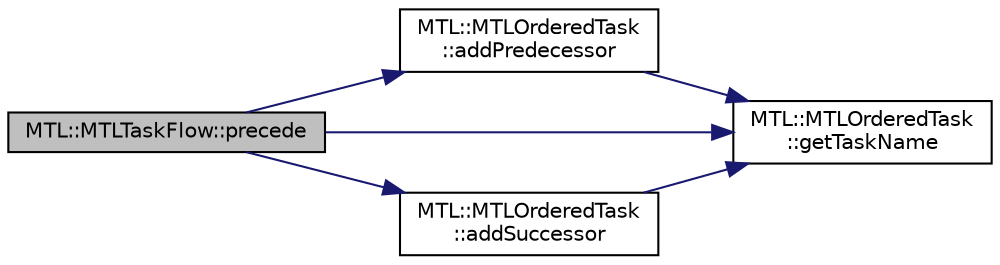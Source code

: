 digraph "MTL::MTLTaskFlow::precede"
{
 // LATEX_PDF_SIZE
  edge [fontname="Helvetica",fontsize="10",labelfontname="Helvetica",labelfontsize="10"];
  node [fontname="Helvetica",fontsize="10",shape=record];
  rankdir="LR";
  Node1 [label="MTL::MTLTaskFlow::precede",height=0.2,width=0.4,color="black", fillcolor="grey75", style="filled", fontcolor="black",tooltip="Declare the taskA as a predecessor of taskB."];
  Node1 -> Node2 [color="midnightblue",fontsize="10",style="solid",fontname="Helvetica"];
  Node2 [label="MTL::MTLOrderedTask\l::addPredecessor",height=0.2,width=0.4,color="black", fillcolor="white", style="filled",URL="$d1/d77/classMTL_1_1MTLOrderedTask.html#a2894341a8bcab900f3588b50397532d4",tooltip="Add a predecessor task."];
  Node2 -> Node3 [color="midnightblue",fontsize="10",style="solid",fontname="Helvetica"];
  Node3 [label="MTL::MTLOrderedTask\l::getTaskName",height=0.2,width=0.4,color="black", fillcolor="white", style="filled",URL="$d1/d77/classMTL_1_1MTLOrderedTask.html#a9ce48fa95355ecf44d30677e0b0a2768",tooltip="Get the Task Name."];
  Node1 -> Node4 [color="midnightblue",fontsize="10",style="solid",fontname="Helvetica"];
  Node4 [label="MTL::MTLOrderedTask\l::addSuccessor",height=0.2,width=0.4,color="black", fillcolor="white", style="filled",URL="$d1/d77/classMTL_1_1MTLOrderedTask.html#aa235ef007910f0e4515ba64ec6681b77",tooltip="Add a successor task."];
  Node4 -> Node3 [color="midnightblue",fontsize="10",style="solid",fontname="Helvetica"];
  Node1 -> Node3 [color="midnightblue",fontsize="10",style="solid",fontname="Helvetica"];
}

